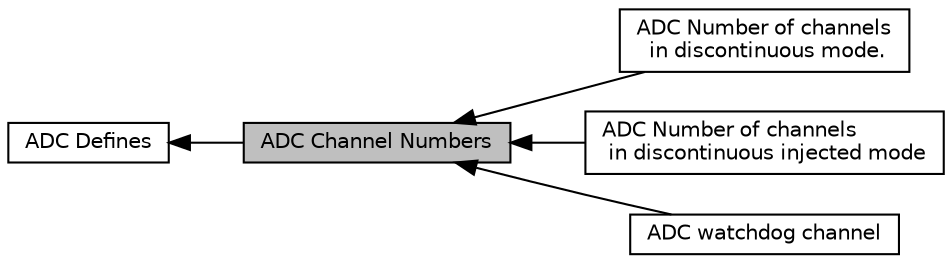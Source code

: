 digraph "ADC Channel Numbers"
{
  edge [fontname="Helvetica",fontsize="10",labelfontname="Helvetica",labelfontsize="10"];
  node [fontname="Helvetica",fontsize="10",shape=record];
  rankdir=LR;
  Node0 [label="ADC Channel Numbers",height=0.2,width=0.4,color="black", fillcolor="grey75", style="filled", fontcolor="black"];
  Node2 [label="ADC Number of channels\l in discontinuous mode.",height=0.2,width=0.4,color="black", fillcolor="white", style="filled",URL="$group__adc__cr1__discnum.html"];
  Node4 [label="ADC Number of channels\l in discontinuous injected mode",height=0.2,width=0.4,color="black", fillcolor="white", style="filled",URL="$group__adc__jsqr__jl.html"];
  Node3 [label="ADC watchdog channel",height=0.2,width=0.4,color="black", fillcolor="white", style="filled",URL="$group__adc__watchdog__channel.html"];
  Node1 [label="ADC Defines",height=0.2,width=0.4,color="black", fillcolor="white", style="filled",URL="$group__adc__defines.html",tooltip="Defined Constants and Types for the STM32F1xx Analog to Digital Converters "];
  Node1->Node0 [shape=plaintext, dir="back", style="solid"];
  Node0->Node2 [shape=plaintext, dir="back", style="solid"];
  Node0->Node3 [shape=plaintext, dir="back", style="solid"];
  Node0->Node4 [shape=plaintext, dir="back", style="solid"];
}
